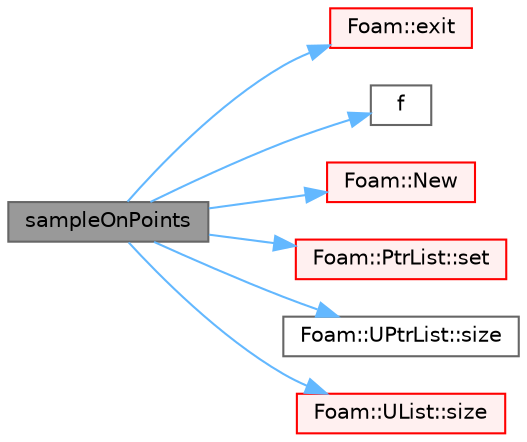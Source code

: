 digraph "sampleOnPoints"
{
 // LATEX_PDF_SIZE
  bgcolor="transparent";
  edge [fontname=Helvetica,fontsize=10,labelfontname=Helvetica,labelfontsize=10];
  node [fontname=Helvetica,fontsize=10,shape=box,height=0.2,width=0.4];
  rankdir="LR";
  Node1 [id="Node000001",label="sampleOnPoints",height=0.2,width=0.4,color="gray40", fillcolor="grey60", style="filled", fontcolor="black",tooltip=" "];
  Node1 -> Node2 [id="edge1_Node000001_Node000002",color="steelblue1",style="solid",tooltip=" "];
  Node2 [id="Node000002",label="Foam::exit",height=0.2,width=0.4,color="red", fillcolor="#FFF0F0", style="filled",URL="$namespaceFoam.html#ae0529b088aefc9f83b89dce5c31fda64",tooltip=" "];
  Node1 -> Node4 [id="edge2_Node000001_Node000004",color="steelblue1",style="solid",tooltip=" "];
  Node4 [id="Node000004",label="f",height=0.2,width=0.4,color="grey40", fillcolor="white", style="filled",URL="$readKivaGrid_8H.html#a888be93833ac7a23170555c69c690288",tooltip=" "];
  Node1 -> Node5 [id="edge3_Node000001_Node000005",color="steelblue1",style="solid",tooltip=" "];
  Node5 [id="Node000005",label="Foam::New",height=0.2,width=0.4,color="red", fillcolor="#FFF0F0", style="filled",URL="$namespaceFoam.html#a1148edcd5b937a181997b4db3e01c631",tooltip=" "];
  Node1 -> Node9 [id="edge4_Node000001_Node000009",color="steelblue1",style="solid",tooltip=" "];
  Node9 [id="Node000009",label="Foam::PtrList::set",height=0.2,width=0.4,color="red", fillcolor="#FFF0F0", style="filled",URL="$classFoam_1_1PtrList.html#a0e0a32f842b05e1d69f10292dc27198a",tooltip=" "];
  Node1 -> Node12 [id="edge5_Node000001_Node000012",color="steelblue1",style="solid",tooltip=" "];
  Node12 [id="Node000012",label="Foam::UPtrList::size",height=0.2,width=0.4,color="grey40", fillcolor="white", style="filled",URL="$classFoam_1_1UPtrList.html#a95603446b248fe1ecf5dc59bcc2eaff0",tooltip=" "];
  Node1 -> Node13 [id="edge6_Node000001_Node000013",color="steelblue1",style="solid",tooltip=" "];
  Node13 [id="Node000013",label="Foam::UList::size",height=0.2,width=0.4,color="red", fillcolor="#FFF0F0", style="filled",URL="$classFoam_1_1UList.html#ac1fc1d9dab324bb1b8452c7aa4813026",tooltip=" "];
}
